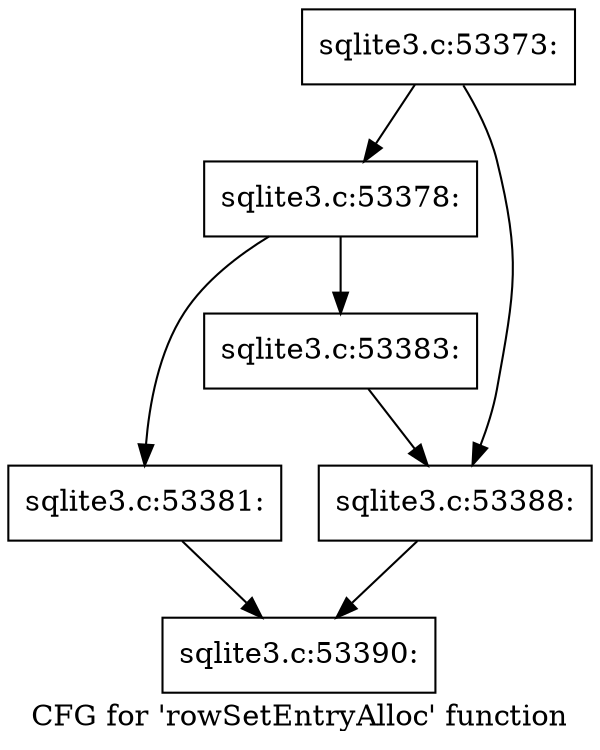 digraph "CFG for 'rowSetEntryAlloc' function" {
	label="CFG for 'rowSetEntryAlloc' function";

	Node0x55c0f846fb80 [shape=record,label="{sqlite3.c:53373:}"];
	Node0x55c0f846fb80 -> Node0x55c0f846ff90;
	Node0x55c0f846fb80 -> Node0x55c0f846ffe0;
	Node0x55c0f846ff90 [shape=record,label="{sqlite3.c:53378:}"];
	Node0x55c0f846ff90 -> Node0x55c0f84741c0;
	Node0x55c0f846ff90 -> Node0x55c0f8474210;
	Node0x55c0f84741c0 [shape=record,label="{sqlite3.c:53381:}"];
	Node0x55c0f84741c0 -> Node0x55c0f846fd00;
	Node0x55c0f8474210 [shape=record,label="{sqlite3.c:53383:}"];
	Node0x55c0f8474210 -> Node0x55c0f846ffe0;
	Node0x55c0f846ffe0 [shape=record,label="{sqlite3.c:53388:}"];
	Node0x55c0f846ffe0 -> Node0x55c0f846fd00;
	Node0x55c0f846fd00 [shape=record,label="{sqlite3.c:53390:}"];
}
